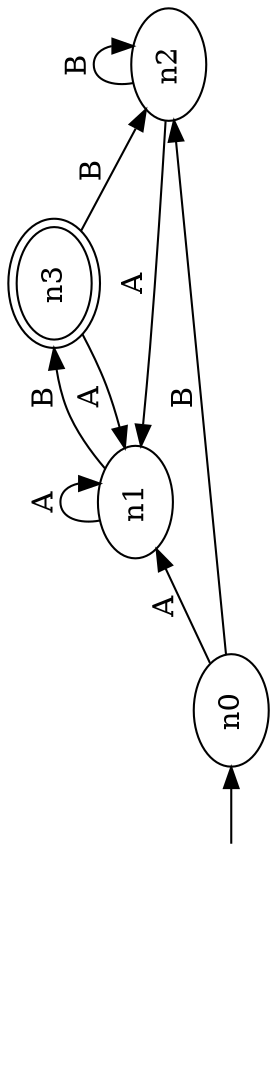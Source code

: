 // Format this file as a Postscript file with 
//    dot dfa1.dot -Tps -o out.ps

digraph dfa {
size="11,8.25";
rotate=90;
rankdir=LR;
n999999 [style=invis];
n999999 -> n0
n3 [peripheries=2];
n0 -> n1 [label="A"];
n0 -> n2 [label="B"];
n1 -> n3 [label="B"];
n1 -> n1 [label="A"];
n2 -> n1 [label="A"];
n2 -> n2 [label="B"];
n3 -> n1 [label="A"];
n3 -> n2 [label="B"];
}
